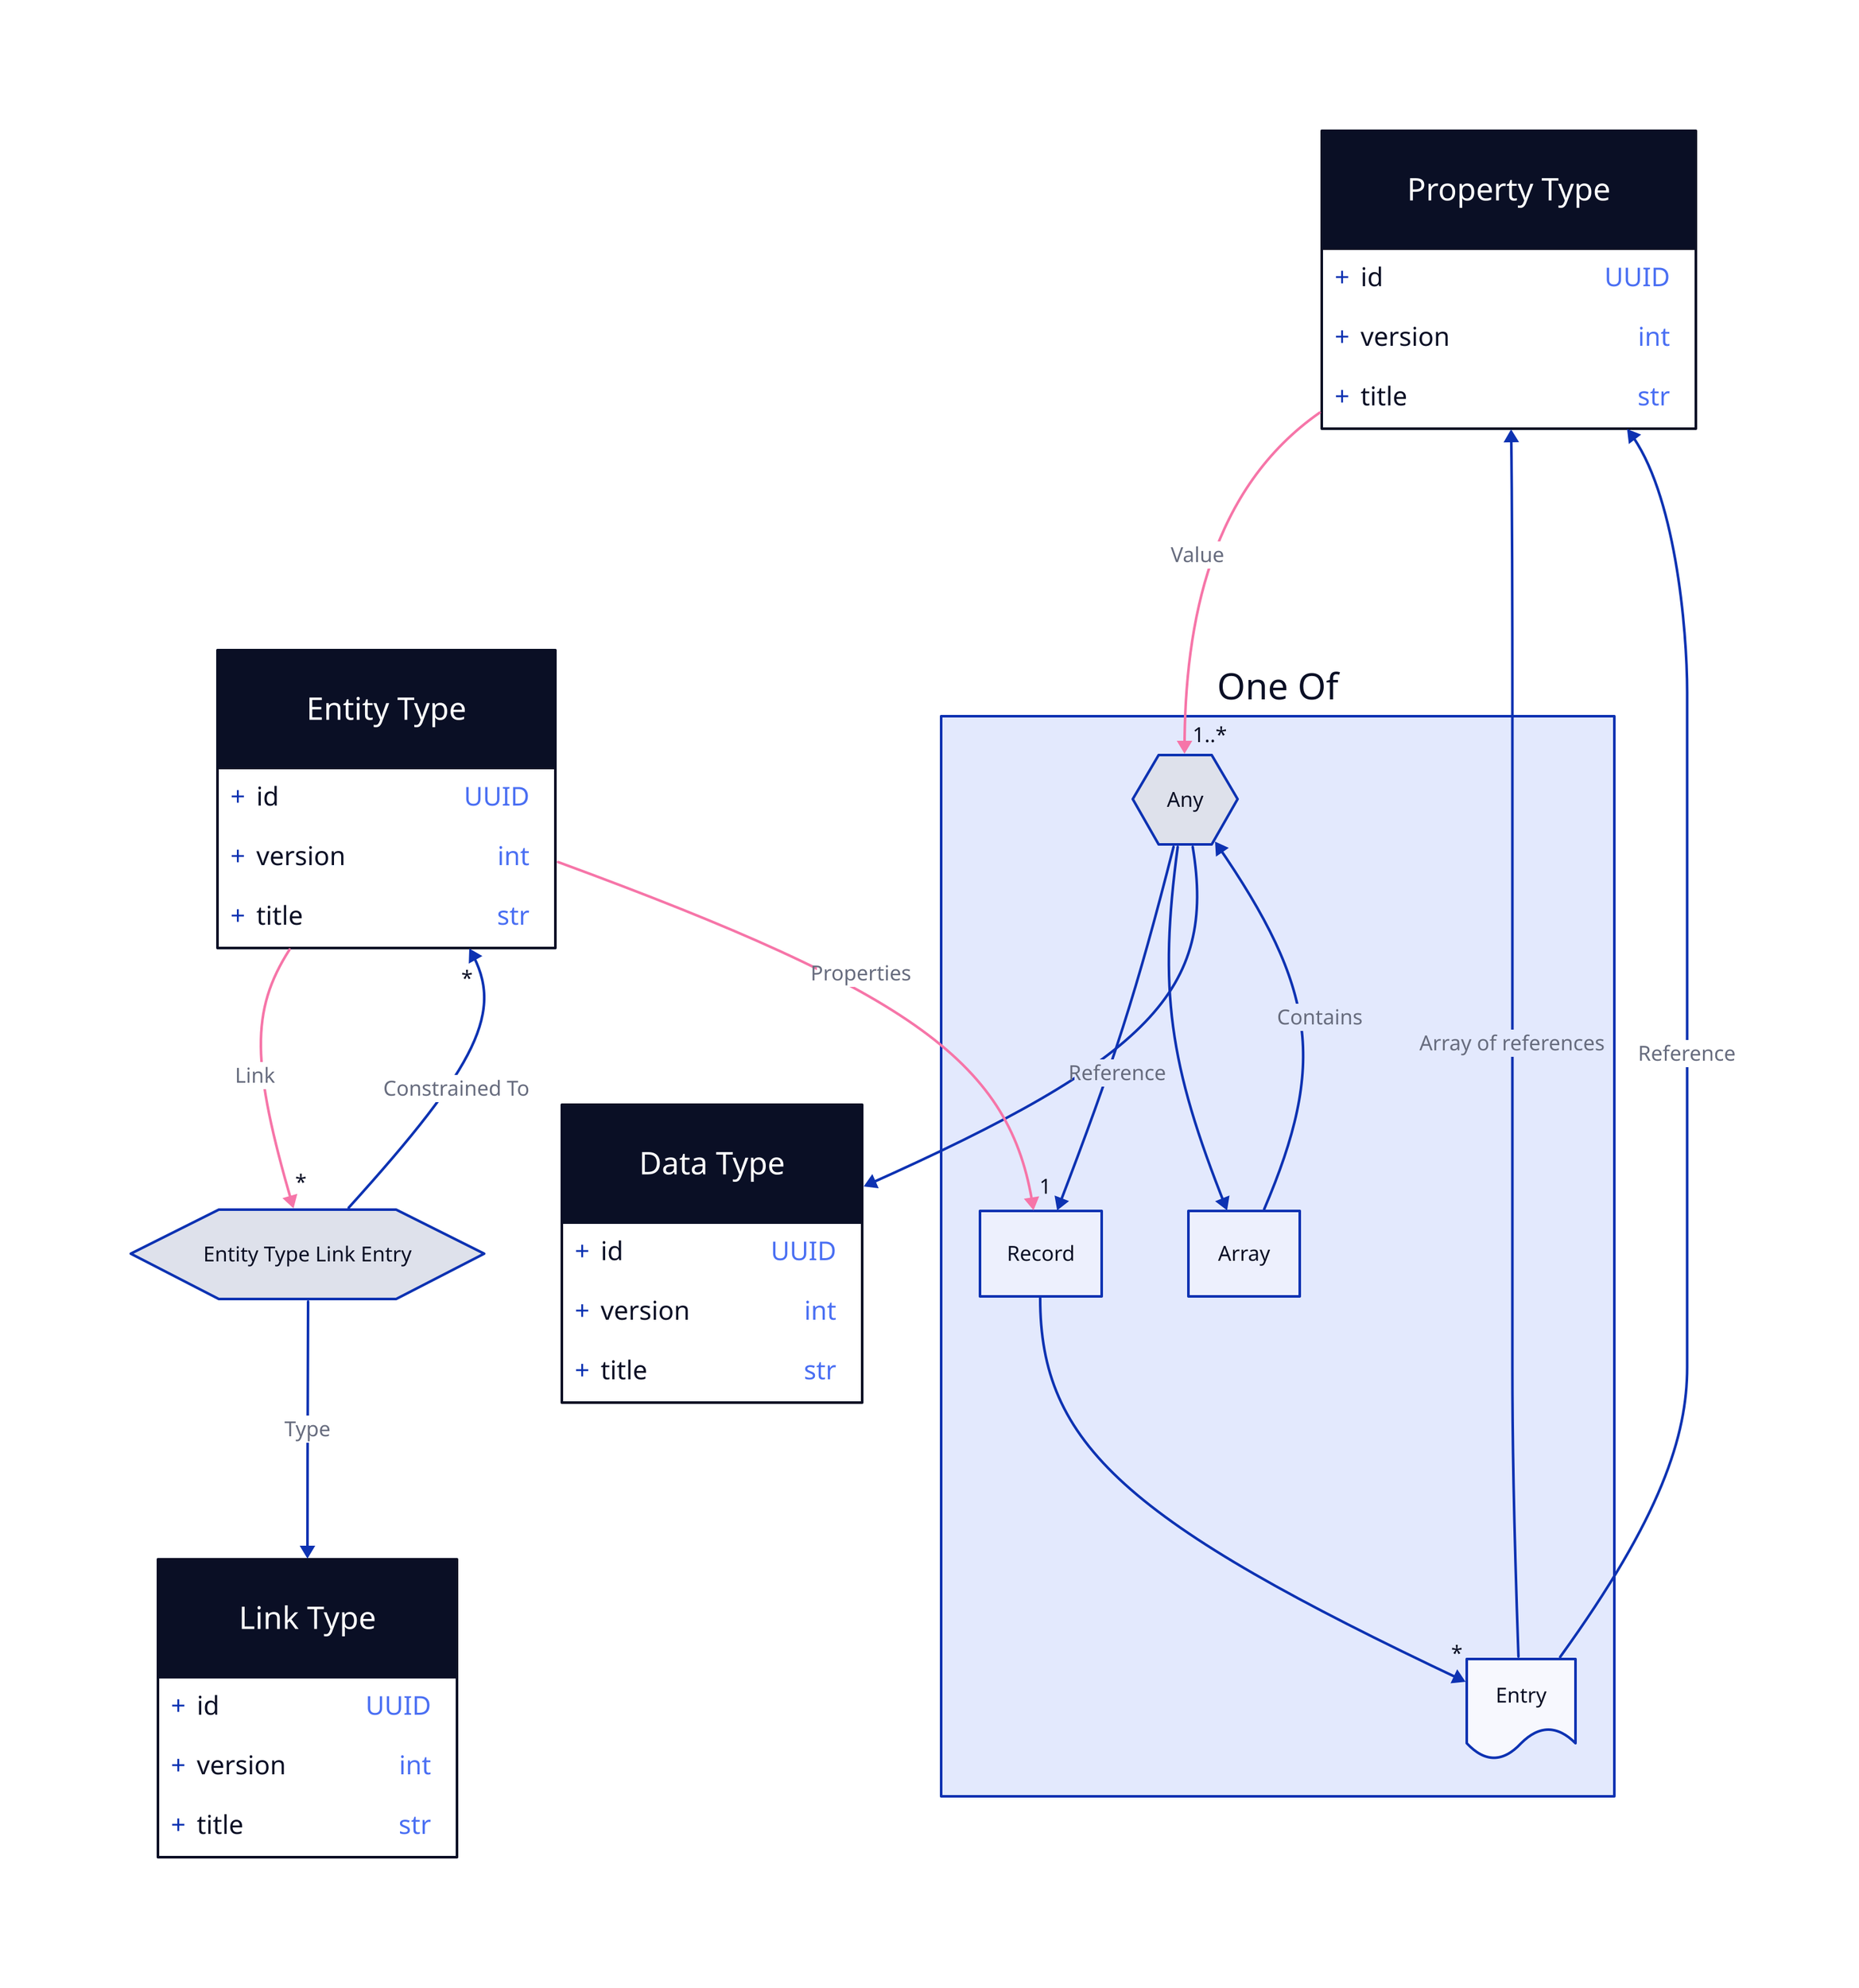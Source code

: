 # This is the source file of overview.png and was created using terrastruct and the d2
# language

pt: {
  shape: class
  label: Property Type

  id: UUID
  version: int
  title: str
}

et: {
  shape: class
  label: Entity Type

  id: UUID
  version: int
  title: str
}

lt: {
  shape: class
  label: Link Type

  id: UUID
  version: int
  title: str
}

dt: {
  shape: class
  label: Data Type

  id: UUID
  version: int
  title: str
}

ptt: One Of {
  any: {
    shape: hexagon
    label: Any
  }

  record: Record
  array: Array

  record-entry: Entry {
    shape: document
  }

  any -> record
  any -> array

  record -> record-entry: {
    target-arrowhead.label: *
  }

  array -> any: Contains
}

ptt.any -> dt: Reference

ptt.record-entry -> pt: Array of references
ptt.record-entry -> pt: Reference

pt -> ptt.any: Value {
  style: {
    stroke: "#F675A8"
  }
  target-arrowhead.label: 1..*
}
et -> ptt.record: Properties {
  style: {
    stroke: "#F675A8"
  }
  target-arrowhead.label: 1
}

ltt: Entity Type Link Entry {
  shape: hexagon
}

et -> ltt: Link {
  style.stroke: "#F675A8"
  target-arrowhead.label: *
}

ltt -> et: Constrained To {
  target-arrowhead.label: *
}

ltt -> lt: Type
